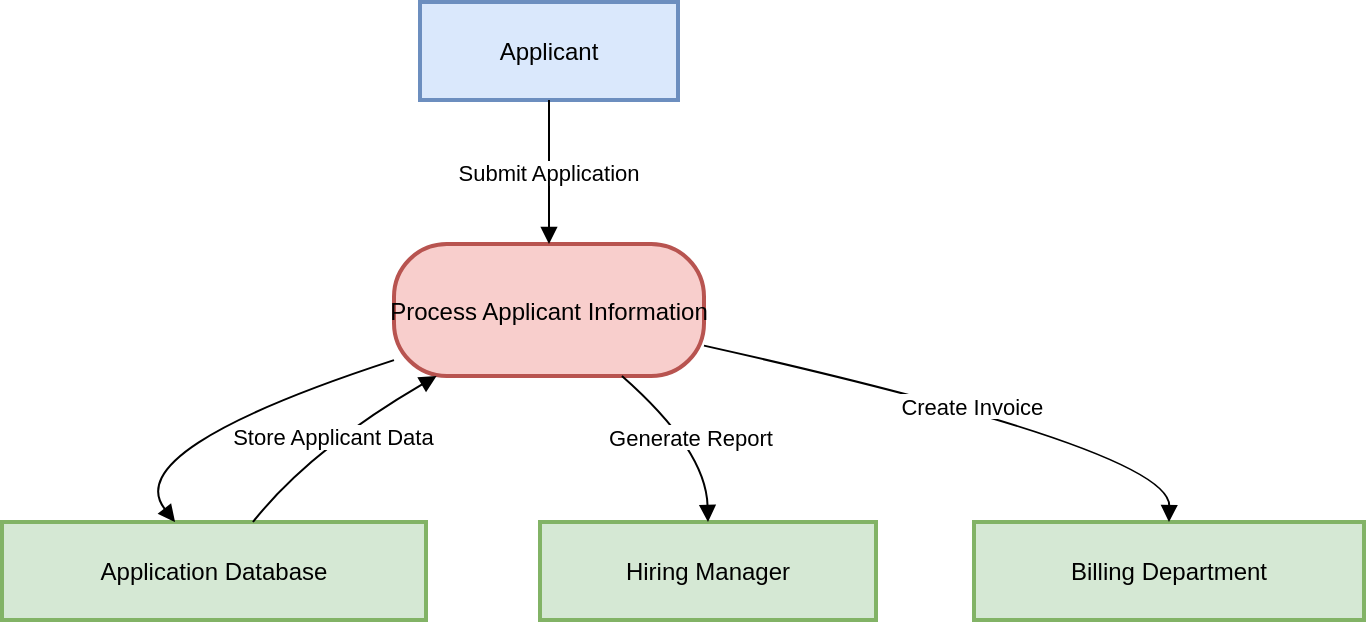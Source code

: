 <mxfile version="24.7.17">
  <diagram name="Page-1" id="iaVKFRLQlBkw_Lt0hlkq">
    <mxGraphModel grid="1" page="1" gridSize="10" guides="1" tooltips="1" connect="1" arrows="1" fold="1" pageScale="1" pageWidth="850" pageHeight="1100" math="0" shadow="0">
      <root>
        <mxCell id="0" />
        <mxCell id="1" parent="0" />
        <mxCell id="QCS_nut_5kQLebmsIuxl-1" value="Applicant" style="whiteSpace=wrap;strokeWidth=2;fillColor=#dae8fc;strokeColor=#6c8ebf;" vertex="1" parent="1">
          <mxGeometry x="229" y="20" width="129" height="49" as="geometry" />
        </mxCell>
        <mxCell id="QCS_nut_5kQLebmsIuxl-2" value="Process Applicant Information" style="rounded=1;arcSize=40;strokeWidth=2;fillColor=#f8cecc;strokeColor=#b85450;" vertex="1" parent="1">
          <mxGeometry x="216" y="141" width="155" height="66" as="geometry" />
        </mxCell>
        <mxCell id="QCS_nut_5kQLebmsIuxl-3" value="Application Database" style="whiteSpace=wrap;strokeWidth=2;fillColor=#d5e8d4;strokeColor=#82b366;" vertex="1" parent="1">
          <mxGeometry x="20" y="280" width="212" height="49" as="geometry" />
        </mxCell>
        <mxCell id="QCS_nut_5kQLebmsIuxl-4" value="Hiring Manager" style="whiteSpace=wrap;strokeWidth=2;fillColor=#d5e8d4;strokeColor=#82b366;" vertex="1" parent="1">
          <mxGeometry x="289" y="280" width="168" height="49" as="geometry" />
        </mxCell>
        <mxCell id="QCS_nut_5kQLebmsIuxl-5" value="Billing Department" style="whiteSpace=wrap;strokeWidth=2;fillColor=#d5e8d4;strokeColor=#82b366;" vertex="1" parent="1">
          <mxGeometry x="506" y="280" width="195" height="49" as="geometry" />
        </mxCell>
        <mxCell id="QCS_nut_5kQLebmsIuxl-6" value="Submit Application" style="curved=1;startArrow=none;endArrow=block;exitX=0.5;exitY=0.99;entryX=0.5;entryY=0.01;rounded=0;" edge="1" parent="1" source="QCS_nut_5kQLebmsIuxl-1" target="QCS_nut_5kQLebmsIuxl-2">
          <mxGeometry relative="1" as="geometry">
            <Array as="points" />
          </mxGeometry>
        </mxCell>
        <mxCell id="QCS_nut_5kQLebmsIuxl-7" value="" style="curved=1;startArrow=none;endArrow=block;exitX=0;exitY=0.88;entryX=0.41;entryY=0.01;rounded=0;" edge="1" parent="1" source="QCS_nut_5kQLebmsIuxl-2" target="QCS_nut_5kQLebmsIuxl-3">
          <mxGeometry relative="1" as="geometry">
            <Array as="points">
              <mxPoint x="78" y="244" />
            </Array>
          </mxGeometry>
        </mxCell>
        <mxCell id="QCS_nut_5kQLebmsIuxl-8" value="Store Applicant Data" style="curved=1;startArrow=none;endArrow=block;exitX=0.59;exitY=0.01;entryX=0.13;entryY=1.01;rounded=0;" edge="1" parent="1" source="QCS_nut_5kQLebmsIuxl-3" target="QCS_nut_5kQLebmsIuxl-2">
          <mxGeometry relative="1" as="geometry">
            <Array as="points">
              <mxPoint x="174" y="244" />
            </Array>
          </mxGeometry>
        </mxCell>
        <mxCell id="QCS_nut_5kQLebmsIuxl-9" value="Generate Report" style="curved=1;startArrow=none;endArrow=block;exitX=0.74;exitY=1.01;entryX=0.5;entryY=0.01;rounded=0;" edge="1" parent="1" source="QCS_nut_5kQLebmsIuxl-2" target="QCS_nut_5kQLebmsIuxl-4">
          <mxGeometry relative="1" as="geometry">
            <Array as="points">
              <mxPoint x="372" y="244" />
            </Array>
          </mxGeometry>
        </mxCell>
        <mxCell id="QCS_nut_5kQLebmsIuxl-10" value="Create Invoice" style="curved=1;startArrow=none;endArrow=block;exitX=1;exitY=0.77;entryX=0.5;entryY=0.01;rounded=0;" edge="1" parent="1" source="QCS_nut_5kQLebmsIuxl-2" target="QCS_nut_5kQLebmsIuxl-5">
          <mxGeometry relative="1" as="geometry">
            <Array as="points">
              <mxPoint x="604" y="244" />
            </Array>
          </mxGeometry>
        </mxCell>
      </root>
    </mxGraphModel>
  </diagram>
</mxfile>
